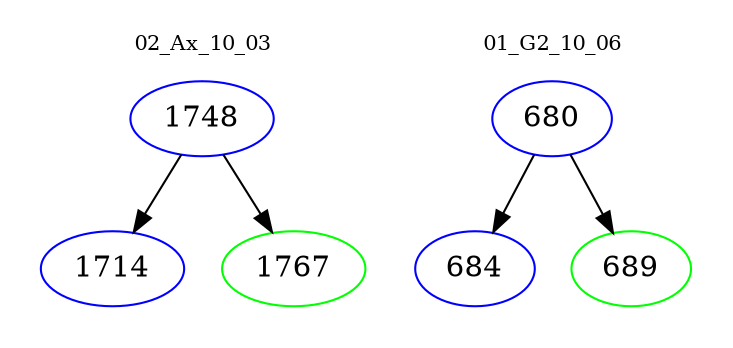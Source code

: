 digraph{
subgraph cluster_0 {
color = white
label = "02_Ax_10_03";
fontsize=10;
T0_1748 [label="1748", color="blue"]
T0_1748 -> T0_1714 [color="black"]
T0_1714 [label="1714", color="blue"]
T0_1748 -> T0_1767 [color="black"]
T0_1767 [label="1767", color="green"]
}
subgraph cluster_1 {
color = white
label = "01_G2_10_06";
fontsize=10;
T1_680 [label="680", color="blue"]
T1_680 -> T1_684 [color="black"]
T1_684 [label="684", color="blue"]
T1_680 -> T1_689 [color="black"]
T1_689 [label="689", color="green"]
}
}
